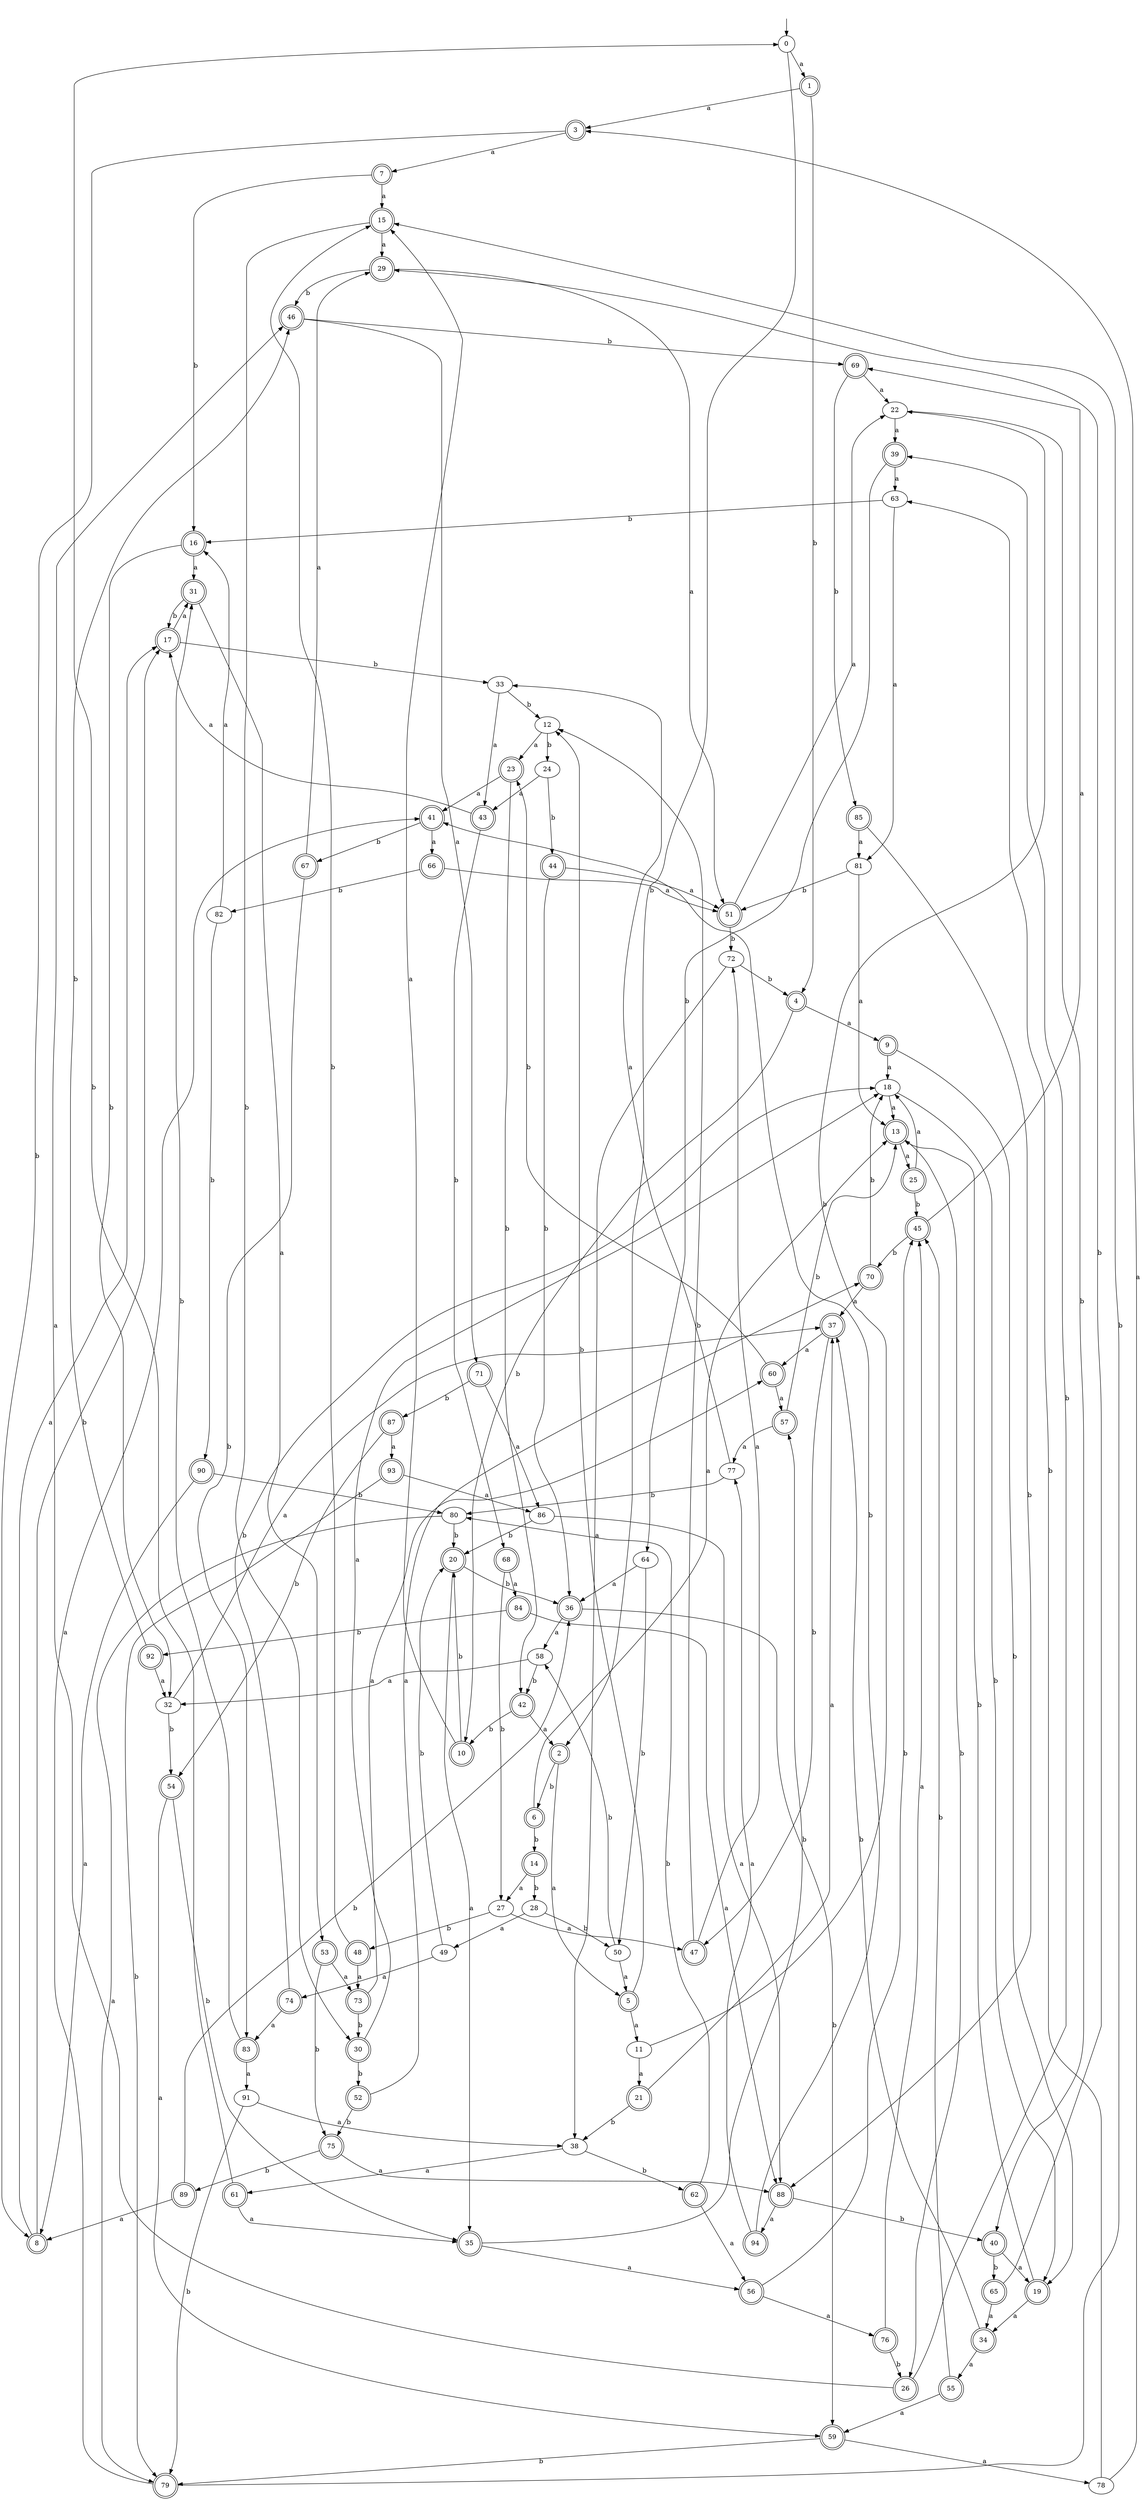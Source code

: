 digraph RandomDFA {
  __start0 [label="", shape=none];
  __start0 -> 0 [label=""];
  0 [shape=circle]
  0 -> 1 [label="a"]
  0 -> 2 [label="b"]
  1 [shape=doublecircle]
  1 -> 3 [label="a"]
  1 -> 4 [label="b"]
  2 [shape=doublecircle]
  2 -> 5 [label="a"]
  2 -> 6 [label="b"]
  3 [shape=doublecircle]
  3 -> 7 [label="a"]
  3 -> 8 [label="b"]
  4 [shape=doublecircle]
  4 -> 9 [label="a"]
  4 -> 10 [label="b"]
  5 [shape=doublecircle]
  5 -> 11 [label="a"]
  5 -> 12 [label="b"]
  6 [shape=doublecircle]
  6 -> 13 [label="a"]
  6 -> 14 [label="b"]
  7 [shape=doublecircle]
  7 -> 15 [label="a"]
  7 -> 16 [label="b"]
  8 [shape=doublecircle]
  8 -> 17 [label="a"]
  8 -> 17 [label="b"]
  9 [shape=doublecircle]
  9 -> 18 [label="a"]
  9 -> 19 [label="b"]
  10 [shape=doublecircle]
  10 -> 15 [label="a"]
  10 -> 20 [label="b"]
  11
  11 -> 21 [label="a"]
  11 -> 22 [label="b"]
  12
  12 -> 23 [label="a"]
  12 -> 24 [label="b"]
  13 [shape=doublecircle]
  13 -> 25 [label="a"]
  13 -> 26 [label="b"]
  14 [shape=doublecircle]
  14 -> 27 [label="a"]
  14 -> 28 [label="b"]
  15 [shape=doublecircle]
  15 -> 29 [label="a"]
  15 -> 30 [label="b"]
  16 [shape=doublecircle]
  16 -> 31 [label="a"]
  16 -> 32 [label="b"]
  17 [shape=doublecircle]
  17 -> 31 [label="a"]
  17 -> 33 [label="b"]
  18
  18 -> 13 [label="a"]
  18 -> 19 [label="b"]
  19 [shape=doublecircle]
  19 -> 34 [label="a"]
  19 -> 13 [label="b"]
  20 [shape=doublecircle]
  20 -> 35 [label="a"]
  20 -> 36 [label="b"]
  21 [shape=doublecircle]
  21 -> 37 [label="a"]
  21 -> 38 [label="b"]
  22
  22 -> 39 [label="a"]
  22 -> 40 [label="b"]
  23 [shape=doublecircle]
  23 -> 41 [label="a"]
  23 -> 42 [label="b"]
  24
  24 -> 43 [label="a"]
  24 -> 44 [label="b"]
  25 [shape=doublecircle]
  25 -> 18 [label="a"]
  25 -> 45 [label="b"]
  26 [shape=doublecircle]
  26 -> 46 [label="a"]
  26 -> 39 [label="b"]
  27
  27 -> 47 [label="a"]
  27 -> 48 [label="b"]
  28
  28 -> 49 [label="a"]
  28 -> 50 [label="b"]
  29 [shape=doublecircle]
  29 -> 51 [label="a"]
  29 -> 46 [label="b"]
  30 [shape=doublecircle]
  30 -> 18 [label="a"]
  30 -> 52 [label="b"]
  31 [shape=doublecircle]
  31 -> 53 [label="a"]
  31 -> 17 [label="b"]
  32
  32 -> 37 [label="a"]
  32 -> 54 [label="b"]
  33
  33 -> 43 [label="a"]
  33 -> 12 [label="b"]
  34 [shape=doublecircle]
  34 -> 55 [label="a"]
  34 -> 37 [label="b"]
  35 [shape=doublecircle]
  35 -> 56 [label="a"]
  35 -> 57 [label="b"]
  36 [shape=doublecircle]
  36 -> 58 [label="a"]
  36 -> 59 [label="b"]
  37 [shape=doublecircle]
  37 -> 60 [label="a"]
  37 -> 47 [label="b"]
  38
  38 -> 61 [label="a"]
  38 -> 62 [label="b"]
  39 [shape=doublecircle]
  39 -> 63 [label="a"]
  39 -> 64 [label="b"]
  40 [shape=doublecircle]
  40 -> 19 [label="a"]
  40 -> 65 [label="b"]
  41 [shape=doublecircle]
  41 -> 66 [label="a"]
  41 -> 67 [label="b"]
  42 [shape=doublecircle]
  42 -> 2 [label="a"]
  42 -> 10 [label="b"]
  43 [shape=doublecircle]
  43 -> 17 [label="a"]
  43 -> 68 [label="b"]
  44 [shape=doublecircle]
  44 -> 51 [label="a"]
  44 -> 36 [label="b"]
  45 [shape=doublecircle]
  45 -> 69 [label="a"]
  45 -> 70 [label="b"]
  46 [shape=doublecircle]
  46 -> 71 [label="a"]
  46 -> 69 [label="b"]
  47 [shape=doublecircle]
  47 -> 72 [label="a"]
  47 -> 12 [label="b"]
  48 [shape=doublecircle]
  48 -> 73 [label="a"]
  48 -> 15 [label="b"]
  49
  49 -> 74 [label="a"]
  49 -> 20 [label="b"]
  50
  50 -> 5 [label="a"]
  50 -> 58 [label="b"]
  51 [shape=doublecircle]
  51 -> 22 [label="a"]
  51 -> 72 [label="b"]
  52 [shape=doublecircle]
  52 -> 70 [label="a"]
  52 -> 75 [label="b"]
  53 [shape=doublecircle]
  53 -> 73 [label="a"]
  53 -> 75 [label="b"]
  54 [shape=doublecircle]
  54 -> 59 [label="a"]
  54 -> 35 [label="b"]
  55 [shape=doublecircle]
  55 -> 59 [label="a"]
  55 -> 45 [label="b"]
  56 [shape=doublecircle]
  56 -> 76 [label="a"]
  56 -> 45 [label="b"]
  57 [shape=doublecircle]
  57 -> 77 [label="a"]
  57 -> 13 [label="b"]
  58
  58 -> 32 [label="a"]
  58 -> 42 [label="b"]
  59 [shape=doublecircle]
  59 -> 78 [label="a"]
  59 -> 79 [label="b"]
  60 [shape=doublecircle]
  60 -> 57 [label="a"]
  60 -> 23 [label="b"]
  61 [shape=doublecircle]
  61 -> 35 [label="a"]
  61 -> 0 [label="b"]
  62 [shape=doublecircle]
  62 -> 56 [label="a"]
  62 -> 80 [label="b"]
  63
  63 -> 81 [label="a"]
  63 -> 16 [label="b"]
  64
  64 -> 36 [label="a"]
  64 -> 50 [label="b"]
  65 [shape=doublecircle]
  65 -> 34 [label="a"]
  65 -> 29 [label="b"]
  66 [shape=doublecircle]
  66 -> 51 [label="a"]
  66 -> 82 [label="b"]
  67 [shape=doublecircle]
  67 -> 29 [label="a"]
  67 -> 83 [label="b"]
  68 [shape=doublecircle]
  68 -> 84 [label="a"]
  68 -> 27 [label="b"]
  69 [shape=doublecircle]
  69 -> 22 [label="a"]
  69 -> 85 [label="b"]
  70 [shape=doublecircle]
  70 -> 37 [label="a"]
  70 -> 18 [label="b"]
  71 [shape=doublecircle]
  71 -> 86 [label="a"]
  71 -> 87 [label="b"]
  72
  72 -> 38 [label="a"]
  72 -> 4 [label="b"]
  73 [shape=doublecircle]
  73 -> 60 [label="a"]
  73 -> 30 [label="b"]
  74 [shape=doublecircle]
  74 -> 83 [label="a"]
  74 -> 18 [label="b"]
  75 [shape=doublecircle]
  75 -> 88 [label="a"]
  75 -> 89 [label="b"]
  76 [shape=doublecircle]
  76 -> 45 [label="a"]
  76 -> 26 [label="b"]
  77
  77 -> 33 [label="a"]
  77 -> 80 [label="b"]
  78
  78 -> 3 [label="a"]
  78 -> 63 [label="b"]
  79 [shape=doublecircle]
  79 -> 41 [label="a"]
  79 -> 15 [label="b"]
  80
  80 -> 79 [label="a"]
  80 -> 20 [label="b"]
  81
  81 -> 13 [label="a"]
  81 -> 51 [label="b"]
  82
  82 -> 16 [label="a"]
  82 -> 90 [label="b"]
  83 [shape=doublecircle]
  83 -> 91 [label="a"]
  83 -> 31 [label="b"]
  84 [shape=doublecircle]
  84 -> 88 [label="a"]
  84 -> 92 [label="b"]
  85 [shape=doublecircle]
  85 -> 81 [label="a"]
  85 -> 88 [label="b"]
  86
  86 -> 88 [label="a"]
  86 -> 20 [label="b"]
  87 [shape=doublecircle]
  87 -> 93 [label="a"]
  87 -> 54 [label="b"]
  88 [shape=doublecircle]
  88 -> 94 [label="a"]
  88 -> 40 [label="b"]
  89 [shape=doublecircle]
  89 -> 8 [label="a"]
  89 -> 36 [label="b"]
  90 [shape=doublecircle]
  90 -> 8 [label="a"]
  90 -> 80 [label="b"]
  91
  91 -> 38 [label="a"]
  91 -> 79 [label="b"]
  92 [shape=doublecircle]
  92 -> 32 [label="a"]
  92 -> 46 [label="b"]
  93 [shape=doublecircle]
  93 -> 86 [label="a"]
  93 -> 79 [label="b"]
  94 [shape=doublecircle]
  94 -> 77 [label="a"]
  94 -> 41 [label="b"]
}
